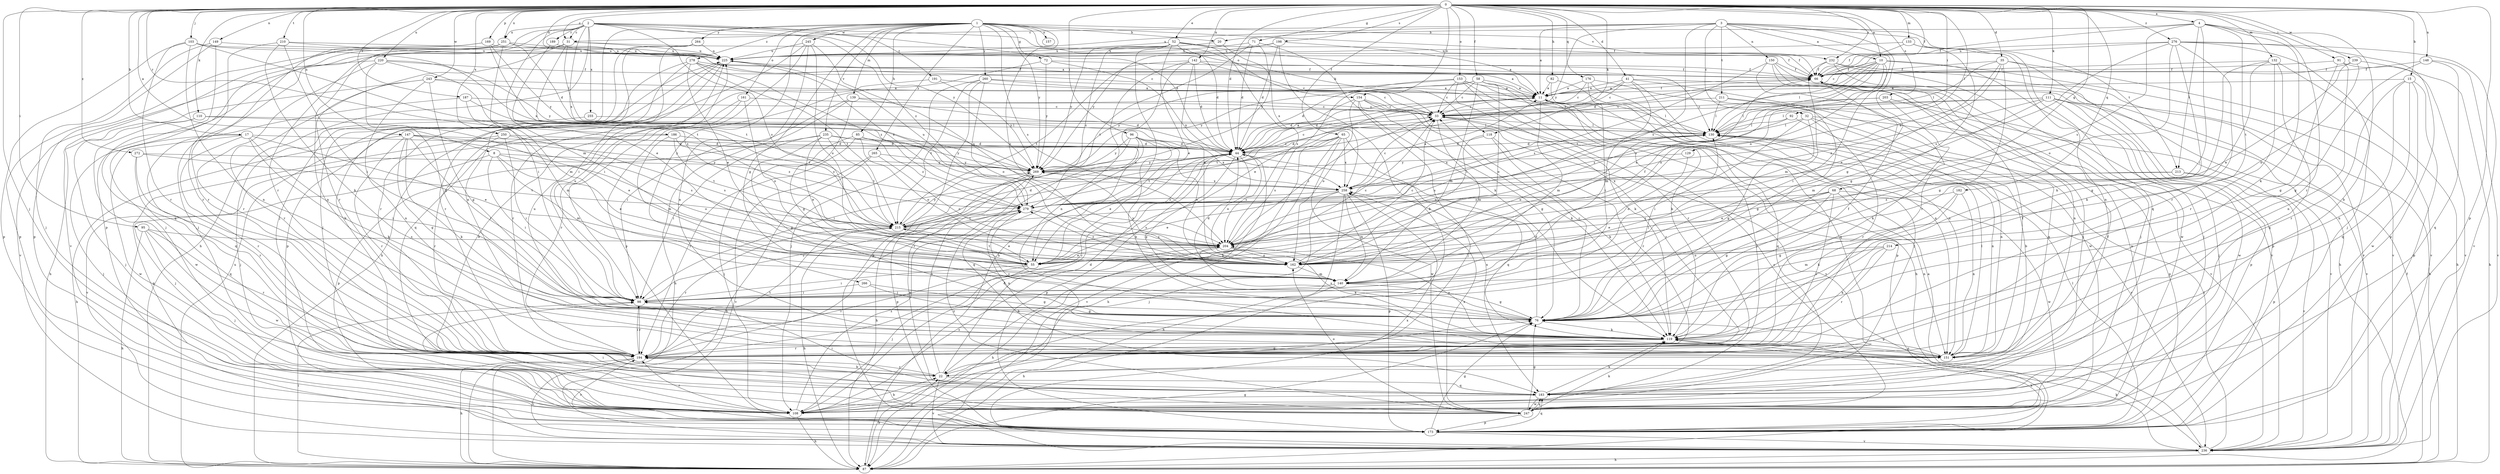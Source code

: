 strict digraph  {
0;
1;
2;
3;
4;
8;
10;
11;
15;
17;
20;
22;
31;
32;
33;
35;
41;
44;
52;
55;
58;
65;
66;
68;
71;
72;
76;
82;
85;
87;
91;
92;
95;
96;
98;
103;
108;
110;
111;
118;
119;
129;
130;
132;
133;
139;
140;
142;
147;
148;
149;
150;
151;
153;
154;
157;
161;
162;
169;
173;
176;
182;
183;
186;
187;
189;
191;
194;
198;
203;
204;
210;
211;
213;
214;
215;
220;
225;
232;
235;
236;
239;
243;
245;
247;
250;
251;
255;
258;
260;
264;
265;
266;
269;
272;
276;
278;
279;
0 -> 4  [label=a];
0 -> 8  [label=a];
0 -> 10  [label=a];
0 -> 15  [label=b];
0 -> 17  [label=b];
0 -> 31  [label=c];
0 -> 35  [label=d];
0 -> 41  [label=d];
0 -> 44  [label=d];
0 -> 52  [label=e];
0 -> 58  [label=f];
0 -> 65  [label=f];
0 -> 66  [label=f];
0 -> 68  [label=g];
0 -> 71  [label=g];
0 -> 82  [label=h];
0 -> 91  [label=i];
0 -> 92  [label=i];
0 -> 95  [label=i];
0 -> 96  [label=i];
0 -> 103  [label=j];
0 -> 108  [label=j];
0 -> 110  [label=k];
0 -> 111  [label=k];
0 -> 118  [label=k];
0 -> 129  [label=l];
0 -> 132  [label=m];
0 -> 133  [label=m];
0 -> 142  [label=n];
0 -> 147  [label=n];
0 -> 148  [label=n];
0 -> 149  [label=n];
0 -> 153  [label=o];
0 -> 154  [label=o];
0 -> 169  [label=p];
0 -> 173  [label=p];
0 -> 176  [label=q];
0 -> 182  [label=q];
0 -> 186  [label=r];
0 -> 187  [label=r];
0 -> 198  [label=s];
0 -> 203  [label=s];
0 -> 210  [label=t];
0 -> 220  [label=u];
0 -> 225  [label=u];
0 -> 232  [label=v];
0 -> 239  [label=w];
0 -> 243  [label=w];
0 -> 250  [label=x];
0 -> 251  [label=x];
0 -> 272  [label=z];
0 -> 276  [label=z];
1 -> 20  [label=b];
1 -> 66  [label=f];
1 -> 72  [label=g];
1 -> 76  [label=g];
1 -> 85  [label=h];
1 -> 108  [label=j];
1 -> 139  [label=m];
1 -> 154  [label=o];
1 -> 157  [label=o];
1 -> 161  [label=o];
1 -> 162  [label=o];
1 -> 204  [label=s];
1 -> 232  [label=v];
1 -> 235  [label=v];
1 -> 245  [label=w];
1 -> 260  [label=y];
1 -> 264  [label=y];
1 -> 265  [label=y];
1 -> 266  [label=y];
1 -> 269  [label=y];
1 -> 278  [label=z];
2 -> 31  [label=c];
2 -> 44  [label=d];
2 -> 87  [label=h];
2 -> 118  [label=k];
2 -> 140  [label=m];
2 -> 173  [label=p];
2 -> 189  [label=r];
2 -> 191  [label=r];
2 -> 194  [label=r];
2 -> 204  [label=s];
2 -> 251  [label=x];
2 -> 255  [label=x];
2 -> 258  [label=x];
2 -> 269  [label=y];
2 -> 279  [label=z];
3 -> 10  [label=a];
3 -> 11  [label=a];
3 -> 31  [label=c];
3 -> 32  [label=c];
3 -> 76  [label=g];
3 -> 150  [label=n];
3 -> 162  [label=o];
3 -> 183  [label=q];
3 -> 204  [label=s];
3 -> 211  [label=t];
3 -> 213  [label=t];
3 -> 225  [label=u];
3 -> 269  [label=y];
4 -> 20  [label=b];
4 -> 22  [label=b];
4 -> 66  [label=f];
4 -> 98  [label=i];
4 -> 119  [label=k];
4 -> 194  [label=r];
4 -> 204  [label=s];
4 -> 213  [label=t];
4 -> 214  [label=t];
8 -> 55  [label=e];
8 -> 98  [label=i];
8 -> 108  [label=j];
8 -> 140  [label=m];
8 -> 162  [label=o];
8 -> 269  [label=y];
10 -> 44  [label=d];
10 -> 55  [label=e];
10 -> 66  [label=f];
10 -> 98  [label=i];
10 -> 108  [label=j];
10 -> 130  [label=l];
10 -> 162  [label=o];
10 -> 204  [label=s];
10 -> 215  [label=t];
10 -> 236  [label=v];
11 -> 33  [label=c];
11 -> 44  [label=d];
11 -> 66  [label=f];
11 -> 130  [label=l];
11 -> 140  [label=m];
11 -> 183  [label=q];
11 -> 215  [label=t];
15 -> 11  [label=a];
15 -> 151  [label=n];
15 -> 173  [label=p];
15 -> 183  [label=q];
15 -> 194  [label=r];
15 -> 247  [label=w];
17 -> 44  [label=d];
17 -> 55  [label=e];
17 -> 98  [label=i];
17 -> 108  [label=j];
17 -> 119  [label=k];
17 -> 194  [label=r];
17 -> 247  [label=w];
20 -> 225  [label=u];
20 -> 269  [label=y];
22 -> 44  [label=d];
22 -> 76  [label=g];
22 -> 183  [label=q];
22 -> 194  [label=r];
22 -> 236  [label=v];
22 -> 269  [label=y];
31 -> 66  [label=f];
31 -> 108  [label=j];
31 -> 130  [label=l];
31 -> 194  [label=r];
31 -> 215  [label=t];
31 -> 225  [label=u];
32 -> 22  [label=b];
32 -> 76  [label=g];
32 -> 98  [label=i];
32 -> 130  [label=l];
32 -> 173  [label=p];
32 -> 194  [label=r];
33 -> 130  [label=l];
33 -> 140  [label=m];
33 -> 194  [label=r];
35 -> 55  [label=e];
35 -> 66  [label=f];
35 -> 76  [label=g];
35 -> 130  [label=l];
35 -> 173  [label=p];
35 -> 236  [label=v];
35 -> 258  [label=x];
41 -> 11  [label=a];
41 -> 33  [label=c];
41 -> 44  [label=d];
41 -> 140  [label=m];
41 -> 151  [label=n];
41 -> 183  [label=q];
41 -> 247  [label=w];
44 -> 11  [label=a];
44 -> 33  [label=c];
44 -> 55  [label=e];
44 -> 76  [label=g];
44 -> 162  [label=o];
44 -> 173  [label=p];
44 -> 194  [label=r];
44 -> 204  [label=s];
44 -> 236  [label=v];
44 -> 269  [label=y];
52 -> 44  [label=d];
52 -> 55  [label=e];
52 -> 66  [label=f];
52 -> 87  [label=h];
52 -> 130  [label=l];
52 -> 204  [label=s];
52 -> 225  [label=u];
52 -> 269  [label=y];
52 -> 279  [label=z];
55 -> 33  [label=c];
55 -> 98  [label=i];
55 -> 108  [label=j];
55 -> 194  [label=r];
55 -> 215  [label=t];
58 -> 11  [label=a];
58 -> 33  [label=c];
58 -> 55  [label=e];
58 -> 108  [label=j];
58 -> 119  [label=k];
58 -> 140  [label=m];
58 -> 162  [label=o];
58 -> 269  [label=y];
65 -> 22  [label=b];
65 -> 44  [label=d];
65 -> 87  [label=h];
65 -> 183  [label=q];
65 -> 204  [label=s];
65 -> 215  [label=t];
65 -> 247  [label=w];
65 -> 258  [label=x];
66 -> 11  [label=a];
66 -> 87  [label=h];
66 -> 151  [label=n];
68 -> 55  [label=e];
68 -> 76  [label=g];
68 -> 151  [label=n];
68 -> 194  [label=r];
68 -> 204  [label=s];
68 -> 247  [label=w];
68 -> 279  [label=z];
71 -> 44  [label=d];
71 -> 119  [label=k];
71 -> 215  [label=t];
71 -> 225  [label=u];
71 -> 258  [label=x];
72 -> 66  [label=f];
72 -> 173  [label=p];
72 -> 258  [label=x];
72 -> 269  [label=y];
76 -> 33  [label=c];
76 -> 44  [label=d];
76 -> 119  [label=k];
76 -> 130  [label=l];
76 -> 204  [label=s];
82 -> 11  [label=a];
82 -> 151  [label=n];
82 -> 183  [label=q];
85 -> 44  [label=d];
85 -> 108  [label=j];
85 -> 162  [label=o];
85 -> 194  [label=r];
85 -> 269  [label=y];
87 -> 22  [label=b];
87 -> 66  [label=f];
87 -> 76  [label=g];
87 -> 98  [label=i];
87 -> 225  [label=u];
91 -> 66  [label=f];
91 -> 76  [label=g];
91 -> 151  [label=n];
91 -> 236  [label=v];
92 -> 130  [label=l];
92 -> 151  [label=n];
92 -> 279  [label=z];
95 -> 87  [label=h];
95 -> 108  [label=j];
95 -> 194  [label=r];
95 -> 204  [label=s];
95 -> 247  [label=w];
96 -> 44  [label=d];
96 -> 98  [label=i];
96 -> 119  [label=k];
96 -> 162  [label=o];
96 -> 183  [label=q];
96 -> 194  [label=r];
96 -> 258  [label=x];
96 -> 269  [label=y];
98 -> 76  [label=g];
98 -> 194  [label=r];
98 -> 225  [label=u];
98 -> 279  [label=z];
103 -> 151  [label=n];
103 -> 173  [label=p];
103 -> 194  [label=r];
103 -> 215  [label=t];
103 -> 225  [label=u];
103 -> 258  [label=x];
108 -> 22  [label=b];
108 -> 44  [label=d];
108 -> 87  [label=h];
108 -> 194  [label=r];
108 -> 204  [label=s];
108 -> 279  [label=z];
110 -> 55  [label=e];
110 -> 108  [label=j];
110 -> 130  [label=l];
110 -> 247  [label=w];
111 -> 33  [label=c];
111 -> 108  [label=j];
111 -> 130  [label=l];
111 -> 140  [label=m];
111 -> 173  [label=p];
111 -> 236  [label=v];
111 -> 247  [label=w];
111 -> 279  [label=z];
118 -> 44  [label=d];
118 -> 119  [label=k];
118 -> 162  [label=o];
118 -> 194  [label=r];
119 -> 66  [label=f];
119 -> 151  [label=n];
119 -> 194  [label=r];
119 -> 204  [label=s];
119 -> 258  [label=x];
119 -> 279  [label=z];
129 -> 162  [label=o];
129 -> 269  [label=y];
130 -> 44  [label=d];
130 -> 151  [label=n];
130 -> 162  [label=o];
130 -> 204  [label=s];
130 -> 236  [label=v];
130 -> 258  [label=x];
132 -> 66  [label=f];
132 -> 76  [label=g];
132 -> 87  [label=h];
132 -> 119  [label=k];
132 -> 183  [label=q];
132 -> 194  [label=r];
133 -> 66  [label=f];
133 -> 76  [label=g];
133 -> 151  [label=n];
133 -> 225  [label=u];
139 -> 33  [label=c];
139 -> 44  [label=d];
139 -> 76  [label=g];
139 -> 87  [label=h];
139 -> 98  [label=i];
140 -> 44  [label=d];
140 -> 76  [label=g];
140 -> 87  [label=h];
140 -> 98  [label=i];
142 -> 33  [label=c];
142 -> 44  [label=d];
142 -> 55  [label=e];
142 -> 66  [label=f];
142 -> 151  [label=n];
142 -> 162  [label=o];
142 -> 215  [label=t];
147 -> 44  [label=d];
147 -> 76  [label=g];
147 -> 87  [label=h];
147 -> 98  [label=i];
147 -> 119  [label=k];
147 -> 194  [label=r];
147 -> 204  [label=s];
147 -> 279  [label=z];
148 -> 66  [label=f];
148 -> 76  [label=g];
148 -> 183  [label=q];
148 -> 236  [label=v];
149 -> 108  [label=j];
149 -> 173  [label=p];
149 -> 183  [label=q];
149 -> 225  [label=u];
150 -> 66  [label=f];
150 -> 87  [label=h];
150 -> 108  [label=j];
150 -> 194  [label=r];
150 -> 204  [label=s];
150 -> 236  [label=v];
151 -> 66  [label=f];
151 -> 76  [label=g];
151 -> 130  [label=l];
151 -> 225  [label=u];
153 -> 11  [label=a];
153 -> 33  [label=c];
153 -> 44  [label=d];
153 -> 87  [label=h];
153 -> 119  [label=k];
153 -> 173  [label=p];
153 -> 194  [label=r];
153 -> 269  [label=y];
154 -> 33  [label=c];
154 -> 44  [label=d];
154 -> 76  [label=g];
154 -> 108  [label=j];
154 -> 119  [label=k];
154 -> 162  [label=o];
154 -> 236  [label=v];
161 -> 22  [label=b];
161 -> 33  [label=c];
161 -> 162  [label=o];
161 -> 194  [label=r];
162 -> 33  [label=c];
162 -> 66  [label=f];
162 -> 140  [label=m];
162 -> 269  [label=y];
162 -> 279  [label=z];
169 -> 173  [label=p];
169 -> 194  [label=r];
169 -> 204  [label=s];
169 -> 225  [label=u];
169 -> 269  [label=y];
173 -> 76  [label=g];
173 -> 119  [label=k];
173 -> 130  [label=l];
173 -> 183  [label=q];
173 -> 194  [label=r];
173 -> 236  [label=v];
176 -> 11  [label=a];
176 -> 33  [label=c];
176 -> 98  [label=i];
176 -> 108  [label=j];
176 -> 247  [label=w];
182 -> 76  [label=g];
182 -> 119  [label=k];
182 -> 151  [label=n];
182 -> 279  [label=z];
183 -> 66  [label=f];
183 -> 98  [label=i];
183 -> 108  [label=j];
183 -> 119  [label=k];
183 -> 247  [label=w];
186 -> 44  [label=d];
186 -> 140  [label=m];
186 -> 215  [label=t];
186 -> 236  [label=v];
186 -> 279  [label=z];
187 -> 33  [label=c];
187 -> 140  [label=m];
187 -> 183  [label=q];
187 -> 215  [label=t];
189 -> 55  [label=e];
189 -> 225  [label=u];
191 -> 11  [label=a];
191 -> 194  [label=r];
191 -> 269  [label=y];
194 -> 22  [label=b];
194 -> 87  [label=h];
194 -> 98  [label=i];
194 -> 215  [label=t];
194 -> 236  [label=v];
198 -> 11  [label=a];
198 -> 22  [label=b];
198 -> 44  [label=d];
198 -> 225  [label=u];
198 -> 269  [label=y];
203 -> 33  [label=c];
203 -> 119  [label=k];
203 -> 130  [label=l];
203 -> 236  [label=v];
204 -> 33  [label=c];
204 -> 55  [label=e];
204 -> 87  [label=h];
204 -> 119  [label=k];
204 -> 162  [label=o];
210 -> 11  [label=a];
210 -> 98  [label=i];
210 -> 119  [label=k];
210 -> 194  [label=r];
210 -> 225  [label=u];
211 -> 33  [label=c];
211 -> 76  [label=g];
211 -> 130  [label=l];
211 -> 236  [label=v];
213 -> 55  [label=e];
213 -> 173  [label=p];
213 -> 236  [label=v];
213 -> 258  [label=x];
214 -> 119  [label=k];
214 -> 140  [label=m];
214 -> 162  [label=o];
214 -> 194  [label=r];
215 -> 44  [label=d];
215 -> 55  [label=e];
215 -> 87  [label=h];
215 -> 194  [label=r];
215 -> 204  [label=s];
215 -> 269  [label=y];
220 -> 66  [label=f];
220 -> 76  [label=g];
220 -> 140  [label=m];
220 -> 194  [label=r];
220 -> 236  [label=v];
220 -> 269  [label=y];
225 -> 66  [label=f];
225 -> 173  [label=p];
225 -> 183  [label=q];
225 -> 194  [label=r];
225 -> 279  [label=z];
232 -> 66  [label=f];
232 -> 108  [label=j];
232 -> 140  [label=m];
232 -> 236  [label=v];
232 -> 247  [label=w];
235 -> 44  [label=d];
235 -> 55  [label=e];
235 -> 76  [label=g];
235 -> 98  [label=i];
235 -> 173  [label=p];
235 -> 215  [label=t];
235 -> 279  [label=z];
236 -> 11  [label=a];
236 -> 87  [label=h];
236 -> 119  [label=k];
236 -> 130  [label=l];
236 -> 258  [label=x];
239 -> 55  [label=e];
239 -> 66  [label=f];
239 -> 87  [label=h];
239 -> 162  [label=o];
243 -> 11  [label=a];
243 -> 33  [label=c];
243 -> 76  [label=g];
243 -> 87  [label=h];
243 -> 151  [label=n];
243 -> 194  [label=r];
245 -> 87  [label=h];
245 -> 98  [label=i];
245 -> 151  [label=n];
245 -> 162  [label=o];
245 -> 204  [label=s];
245 -> 225  [label=u];
247 -> 33  [label=c];
247 -> 76  [label=g];
247 -> 98  [label=i];
247 -> 119  [label=k];
247 -> 162  [label=o];
247 -> 173  [label=p];
247 -> 183  [label=q];
247 -> 258  [label=x];
247 -> 279  [label=z];
250 -> 44  [label=d];
250 -> 98  [label=i];
250 -> 173  [label=p];
250 -> 194  [label=r];
250 -> 204  [label=s];
251 -> 33  [label=c];
251 -> 44  [label=d];
251 -> 98  [label=i];
251 -> 108  [label=j];
251 -> 151  [label=n];
251 -> 225  [label=u];
251 -> 236  [label=v];
255 -> 108  [label=j];
255 -> 130  [label=l];
258 -> 11  [label=a];
258 -> 33  [label=c];
258 -> 55  [label=e];
258 -> 87  [label=h];
258 -> 108  [label=j];
258 -> 140  [label=m];
258 -> 173  [label=p];
258 -> 279  [label=z];
260 -> 11  [label=a];
260 -> 108  [label=j];
260 -> 130  [label=l];
260 -> 162  [label=o];
260 -> 173  [label=p];
260 -> 215  [label=t];
264 -> 98  [label=i];
264 -> 108  [label=j];
264 -> 151  [label=n];
264 -> 225  [label=u];
265 -> 87  [label=h];
265 -> 162  [label=o];
265 -> 236  [label=v];
265 -> 269  [label=y];
266 -> 76  [label=g];
266 -> 98  [label=i];
266 -> 119  [label=k];
269 -> 33  [label=c];
269 -> 87  [label=h];
269 -> 173  [label=p];
269 -> 247  [label=w];
269 -> 258  [label=x];
272 -> 183  [label=q];
272 -> 194  [label=r];
272 -> 215  [label=t];
272 -> 269  [label=y];
276 -> 33  [label=c];
276 -> 108  [label=j];
276 -> 119  [label=k];
276 -> 162  [label=o];
276 -> 173  [label=p];
276 -> 194  [label=r];
276 -> 204  [label=s];
276 -> 225  [label=u];
276 -> 236  [label=v];
278 -> 11  [label=a];
278 -> 22  [label=b];
278 -> 55  [label=e];
278 -> 66  [label=f];
278 -> 194  [label=r];
278 -> 215  [label=t];
278 -> 279  [label=z];
279 -> 130  [label=l];
279 -> 151  [label=n];
279 -> 204  [label=s];
279 -> 215  [label=t];
279 -> 225  [label=u];
}
